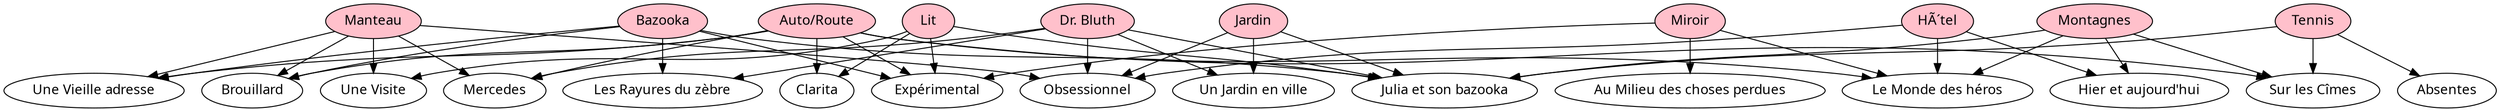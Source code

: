 digraph {
    node[fontname="Montserrat", overlap=false]
    graph[splines=true]

    "Bazooka"[style=filled, fillcolor=pink];
    "Manteau"[style=filled, fillcolor=pink];
    "Auto/Route"[style=filled, fillcolor=pink];
    "Dr. Bluth"[style=filled, fillcolor=pink];
    "Tennis"[style=filled, fillcolor=pink];
    "HÃ´tel"[style=filled, fillcolor=pink];
    "Montagnes"[style=filled, fillcolor=pink];
    "Jardin"[style=filled, fillcolor=pink];
    "Miroir"[style=filled, fillcolor=pink];
    "Lit"[style=filled, fillcolor=pink];

    "Bazooka" -> "Une Vieille adresse";
    "Bazooka" -> "Brouillard";
    "Bazooka" -> "Expérimental";
    "Bazooka" -> "Les Rayures du zèbre";
    "Bazooka" -> "Julia et son bazooka";

    "Manteau" -> "Une Vieille adresse";
    "Manteau" -> "Une Visite";
    "Manteau" -> "Brouillard";
    "Manteau" -> "Mercedes";
    "Manteau" -> "Obsessionnel";

    "Auto/Route" -> "Une Vieille adresse";
    "Auto/Route" -> "Brouillard";
    "Auto/Route" -> "Expérimental";
    "Auto/Route" -> "Le Monde des héros";
    "Auto/Route" -> "Mercedes";
    "Auto/Route" -> "Clarita";
    "Auto/Route" -> "Sur les Cîmes";

    "Dr. Bluth" -> "Mercedes";
    "Dr. Bluth" -> "Les Rayures du zèbre";
    "Dr. Bluth" -> "Un Jardin en ville";
    "Dr. Bluth" -> "Obsessionnel";
    "Dr. Bluth" -> "Julia et son bazooka";

    "Tennis" -> "Absentes";
    "Tennis" -> "Sur les Cîmes";
    "Tennis" -> "Julia et son bazooka";

    "HÃ´tel" -> "Le Monde des héros";
    "HÃ´tel" -> "Hier et aujourd'hui";
    "HÃ´tel" -> "Obsessionnel";

    "Montagnes" -> "Le Monde des héros";
    "Montagnes" -> "Sur les Cîmes";
    "Montagnes" -> "Julia et son bazooka";
    "Montagnes" -> "Hier et aujourd'hui";

    "Jardin" -> "Un Jardin en ville";
    "Jardin" -> "Obsessionnel";
    "Jardin" -> "Julia et son bazooka";

    "Miroir" -> "Expérimental";
    "Miroir" -> "Le Monde des héros";
    "Miroir" -> "Au Milieu des choses perdues";

    "Lit" -> "Une Visite";
    "Lit" -> "Expérimental";
    "Lit" -> "Clarita";
    "Lit" -> "Julia et son bazooka";
}
